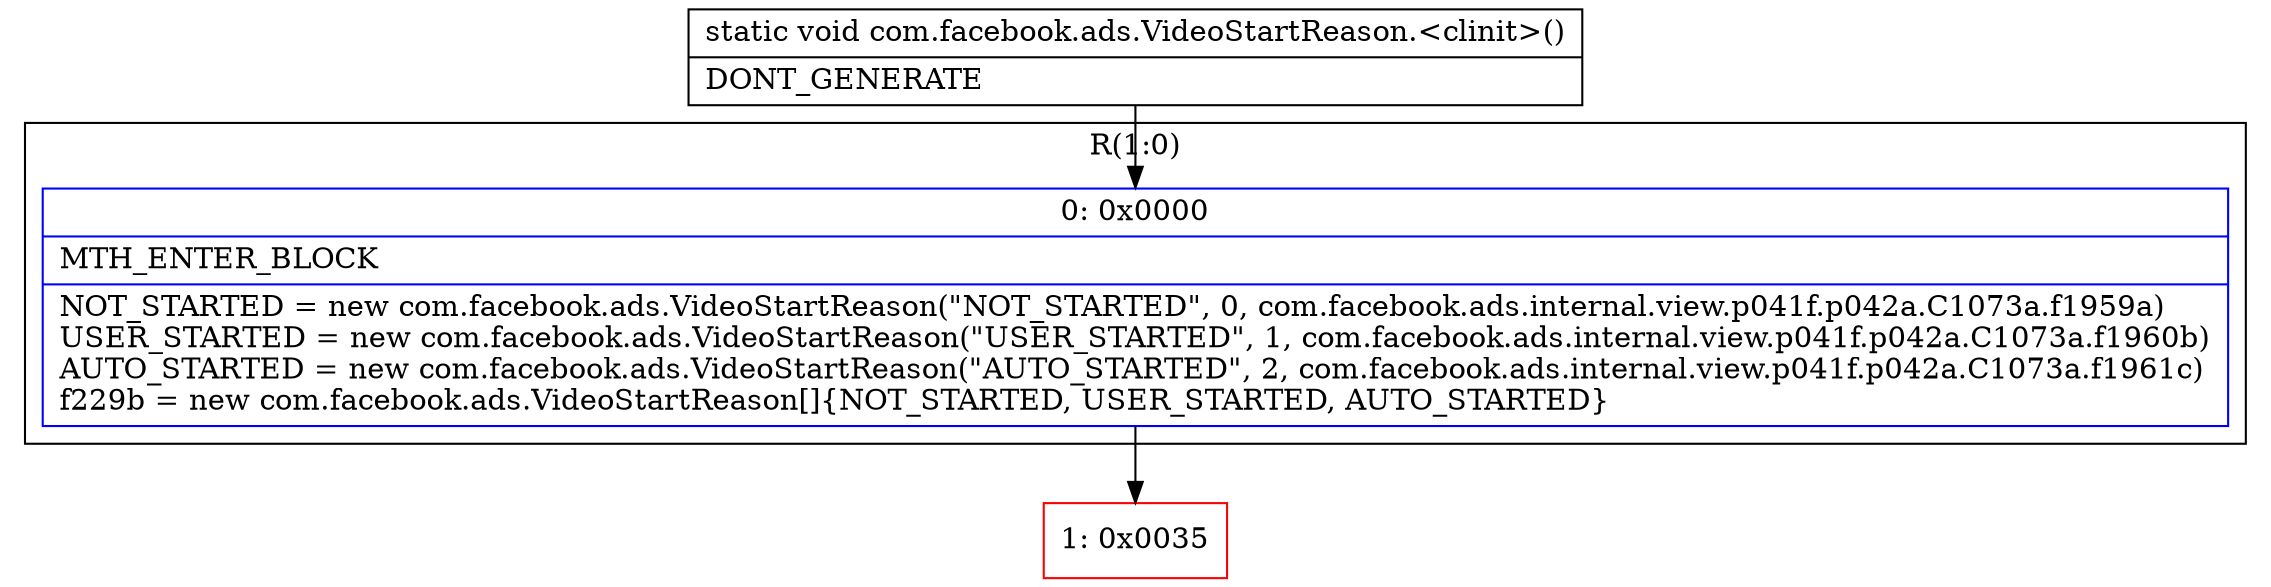 digraph "CFG forcom.facebook.ads.VideoStartReason.\<clinit\>()V" {
subgraph cluster_Region_1320074489 {
label = "R(1:0)";
node [shape=record,color=blue];
Node_0 [shape=record,label="{0\:\ 0x0000|MTH_ENTER_BLOCK\l|NOT_STARTED = new com.facebook.ads.VideoStartReason(\"NOT_STARTED\", 0, com.facebook.ads.internal.view.p041f.p042a.C1073a.f1959a)\lUSER_STARTED = new com.facebook.ads.VideoStartReason(\"USER_STARTED\", 1, com.facebook.ads.internal.view.p041f.p042a.C1073a.f1960b)\lAUTO_STARTED = new com.facebook.ads.VideoStartReason(\"AUTO_STARTED\", 2, com.facebook.ads.internal.view.p041f.p042a.C1073a.f1961c)\lf229b = new com.facebook.ads.VideoStartReason[]\{NOT_STARTED, USER_STARTED, AUTO_STARTED\}\l}"];
}
Node_1 [shape=record,color=red,label="{1\:\ 0x0035}"];
MethodNode[shape=record,label="{static void com.facebook.ads.VideoStartReason.\<clinit\>()  | DONT_GENERATE\l}"];
MethodNode -> Node_0;
Node_0 -> Node_1;
}

